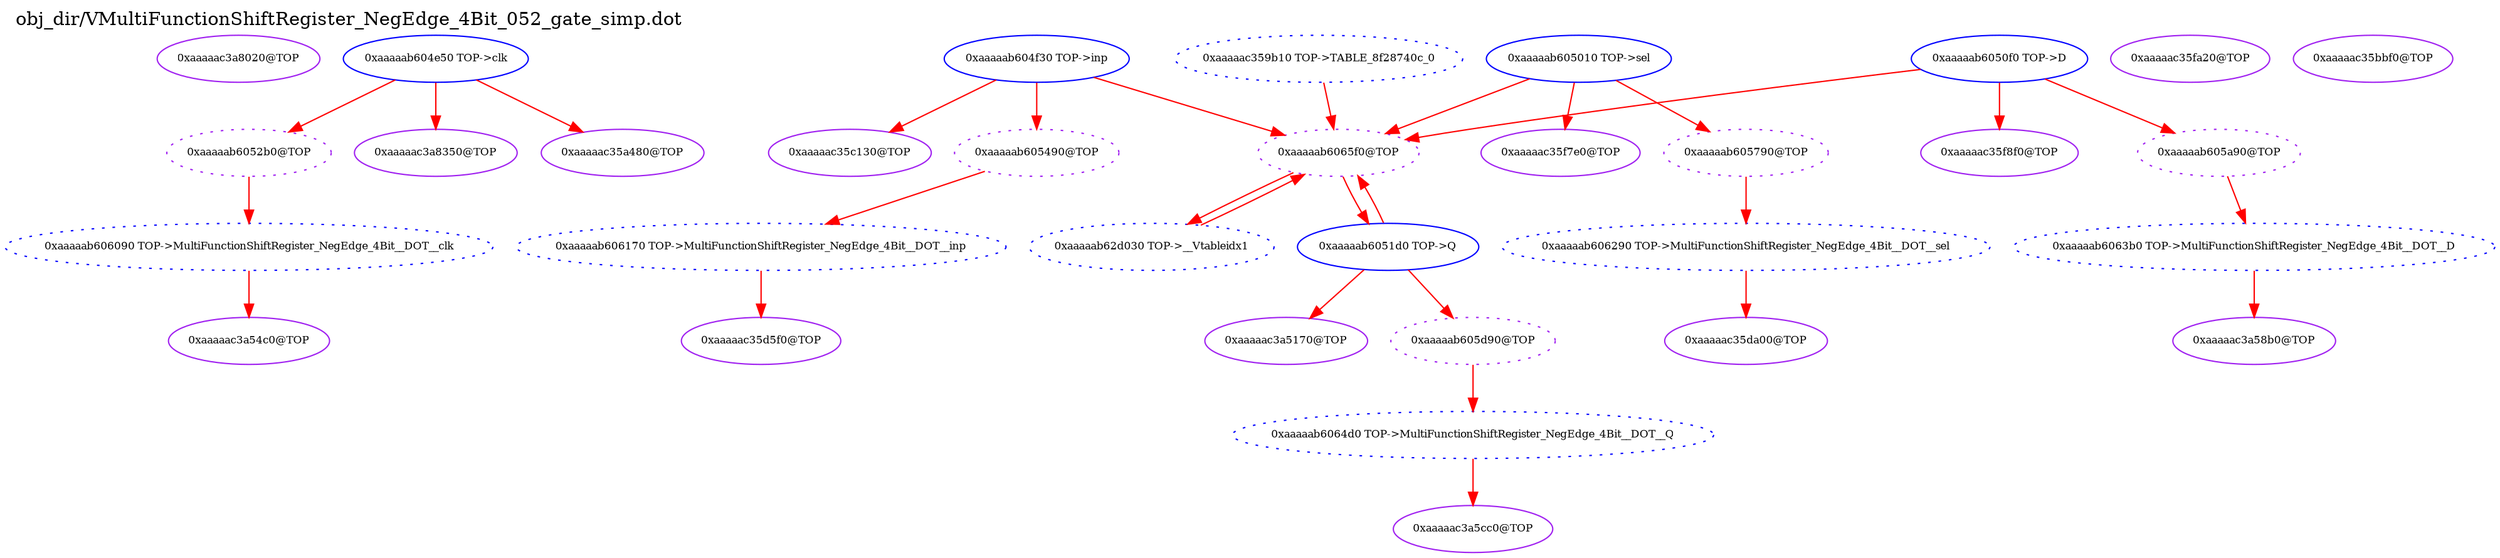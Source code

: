 digraph v3graph {
	graph	[label="obj_dir/VMultiFunctionShiftRegister_NegEdge_4Bit_052_gate_simp.dot",
		 labelloc=t, labeljust=l,
		 //size="7.5,10",
		 rankdir=TB];
	n0	[fontsize=8 label="0xaaaaac3a8020@TOP", color=purple];
	n1	[fontsize=8 label="0xaaaaab6052b0@TOP", color=purple, style=dotted];
	n2	[fontsize=8 label="0xaaaaab604e50 TOP->clk", color=blue];
	n3	[fontsize=8 label="0xaaaaab606090 TOP->MultiFunctionShiftRegister_NegEdge_4Bit__DOT__clk", color=blue, style=dotted];
	n4	[fontsize=8 label="0xaaaaab605490@TOP", color=purple, style=dotted];
	n5	[fontsize=8 label="0xaaaaab604f30 TOP->inp", color=blue];
	n6	[fontsize=8 label="0xaaaaab606170 TOP->MultiFunctionShiftRegister_NegEdge_4Bit__DOT__inp", color=blue, style=dotted];
	n7	[fontsize=8 label="0xaaaaab605790@TOP", color=purple, style=dotted];
	n8	[fontsize=8 label="0xaaaaab605010 TOP->sel", color=blue];
	n9	[fontsize=8 label="0xaaaaab606290 TOP->MultiFunctionShiftRegister_NegEdge_4Bit__DOT__sel", color=blue, style=dotted];
	n10	[fontsize=8 label="0xaaaaab605a90@TOP", color=purple, style=dotted];
	n11	[fontsize=8 label="0xaaaaab6050f0 TOP->D", color=blue];
	n12	[fontsize=8 label="0xaaaaab6063b0 TOP->MultiFunctionShiftRegister_NegEdge_4Bit__DOT__D", color=blue, style=dotted];
	n13	[fontsize=8 label="0xaaaaab605d90@TOP", color=purple, style=dotted];
	n14	[fontsize=8 label="0xaaaaab6051d0 TOP->Q", color=blue];
	n15	[fontsize=8 label="0xaaaaab6064d0 TOP->MultiFunctionShiftRegister_NegEdge_4Bit__DOT__Q", color=blue, style=dotted];
	n16	[fontsize=8 label="0xaaaaac3a8350@TOP", color=purple];
	n17	[fontsize=8 label="0xaaaaab6065f0@TOP", color=purple, style=dotted];
	n18	[fontsize=8 label="0xaaaaab62d030 TOP->__Vtableidx1", color=blue, style=dotted];
	n19	[fontsize=8 label="0xaaaaac359b10 TOP->TABLE_8f28740c_0", color=blue, style=dotted];
	n20	[fontsize=8 label="0xaaaaac35fa20@TOP", color=purple];
	n21	[fontsize=8 label="0xaaaaac35bbf0@TOP", color=purple];
	n22	[fontsize=8 label="0xaaaaac35a480@TOP", color=purple];
	n23	[fontsize=8 label="0xaaaaac35c130@TOP", color=purple];
	n24	[fontsize=8 label="0xaaaaac35f7e0@TOP", color=purple];
	n25	[fontsize=8 label="0xaaaaac35f8f0@TOP", color=purple];
	n26	[fontsize=8 label="0xaaaaac3a5170@TOP", color=purple];
	n27	[fontsize=8 label="0xaaaaac3a54c0@TOP", color=purple];
	n28	[fontsize=8 label="0xaaaaac35d5f0@TOP", color=purple];
	n29	[fontsize=8 label="0xaaaaac35da00@TOP", color=purple];
	n30	[fontsize=8 label="0xaaaaac3a58b0@TOP", color=purple];
	n31	[fontsize=8 label="0xaaaaac3a5cc0@TOP", color=purple];
	n1 -> n3 [fontsize=8 label="" weight=1 color=red];
	n2 -> n1 [fontsize=8 label="" weight=1 color=red];
	n2 -> n16 [fontsize=8 label="" weight=1 color=red];
	n2 -> n22 [fontsize=8 label="" weight=1 color=red];
	n3 -> n27 [fontsize=8 label="" weight=1 color=red];
	n4 -> n6 [fontsize=8 label="" weight=1 color=red];
	n5 -> n4 [fontsize=8 label="" weight=1 color=red];
	n5 -> n17 [fontsize=8 label="" weight=1 color=red];
	n5 -> n23 [fontsize=8 label="" weight=1 color=red];
	n6 -> n28 [fontsize=8 label="" weight=1 color=red];
	n7 -> n9 [fontsize=8 label="" weight=1 color=red];
	n8 -> n7 [fontsize=8 label="" weight=1 color=red];
	n8 -> n17 [fontsize=8 label="" weight=1 color=red];
	n8 -> n24 [fontsize=8 label="" weight=1 color=red];
	n9 -> n29 [fontsize=8 label="" weight=1 color=red];
	n10 -> n12 [fontsize=8 label="" weight=1 color=red];
	n11 -> n10 [fontsize=8 label="" weight=1 color=red];
	n11 -> n17 [fontsize=8 label="" weight=1 color=red];
	n11 -> n25 [fontsize=8 label="" weight=1 color=red];
	n12 -> n30 [fontsize=8 label="" weight=1 color=red];
	n13 -> n15 [fontsize=8 label="" weight=1 color=red];
	n14 -> n13 [fontsize=8 label="" weight=1 color=red];
	n14 -> n17 [fontsize=8 label="" weight=1 color=red];
	n14 -> n26 [fontsize=8 label="" weight=1 color=red];
	n15 -> n31 [fontsize=8 label="" weight=1 color=red];
	n17 -> n18 [fontsize=8 label="" weight=1 color=red];
	n17 -> n14 [fontsize=8 label="" weight=1 color=red];
	n18 -> n17 [fontsize=8 label="" weight=1 color=red];
	n19 -> n17 [fontsize=8 label="" weight=1 color=red];
}
